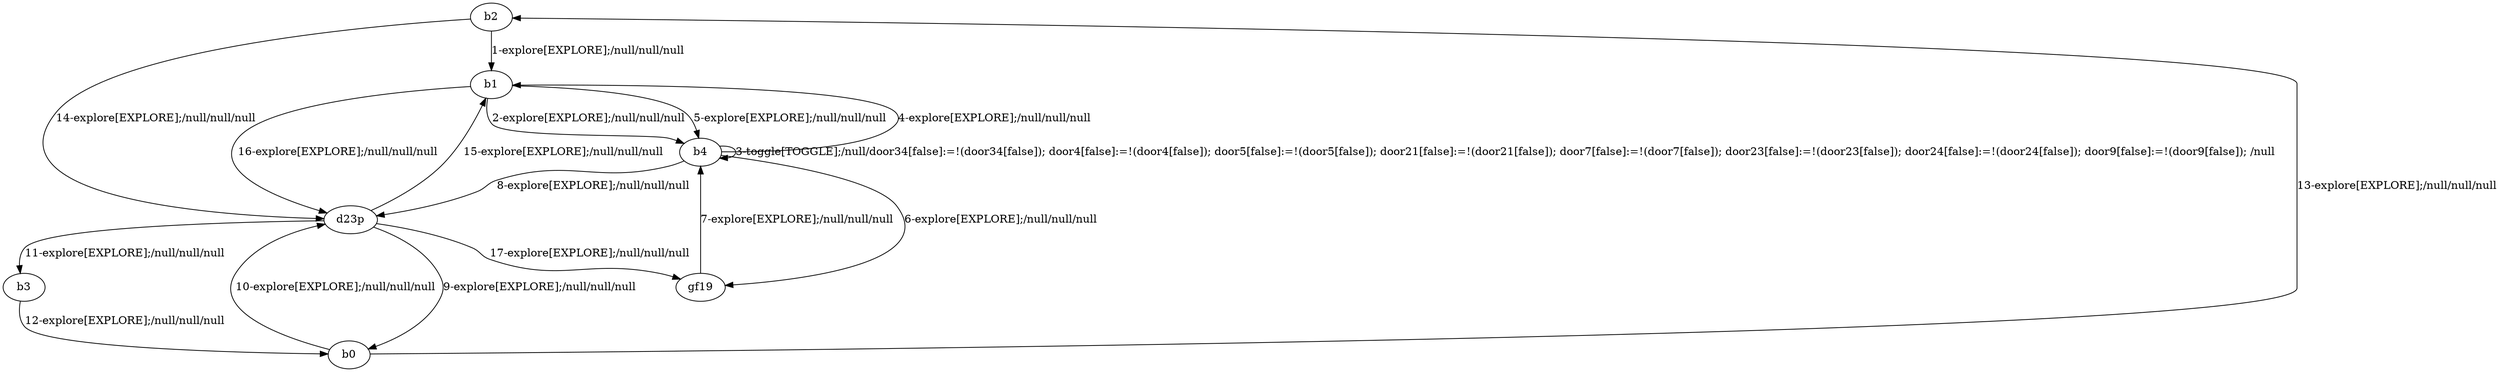 # Total number of goals covered by this test: 1
# b4 --> b4

digraph g {
"b2" -> "b1" [label = "1-explore[EXPLORE];/null/null/null"];
"b1" -> "b4" [label = "2-explore[EXPLORE];/null/null/null"];
"b4" -> "b4" [label = "3-toggle[TOGGLE];/null/door34[false]:=!(door34[false]); door4[false]:=!(door4[false]); door5[false]:=!(door5[false]); door21[false]:=!(door21[false]); door7[false]:=!(door7[false]); door23[false]:=!(door23[false]); door24[false]:=!(door24[false]); door9[false]:=!(door9[false]); /null"];
"b4" -> "b1" [label = "4-explore[EXPLORE];/null/null/null"];
"b1" -> "b4" [label = "5-explore[EXPLORE];/null/null/null"];
"b4" -> "gf19" [label = "6-explore[EXPLORE];/null/null/null"];
"gf19" -> "b4" [label = "7-explore[EXPLORE];/null/null/null"];
"b4" -> "d23p" [label = "8-explore[EXPLORE];/null/null/null"];
"d23p" -> "b0" [label = "9-explore[EXPLORE];/null/null/null"];
"b0" -> "d23p" [label = "10-explore[EXPLORE];/null/null/null"];
"d23p" -> "b3" [label = "11-explore[EXPLORE];/null/null/null"];
"b3" -> "b0" [label = "12-explore[EXPLORE];/null/null/null"];
"b0" -> "b2" [label = "13-explore[EXPLORE];/null/null/null"];
"b2" -> "d23p" [label = "14-explore[EXPLORE];/null/null/null"];
"d23p" -> "b1" [label = "15-explore[EXPLORE];/null/null/null"];
"b1" -> "d23p" [label = "16-explore[EXPLORE];/null/null/null"];
"d23p" -> "gf19" [label = "17-explore[EXPLORE];/null/null/null"];
}